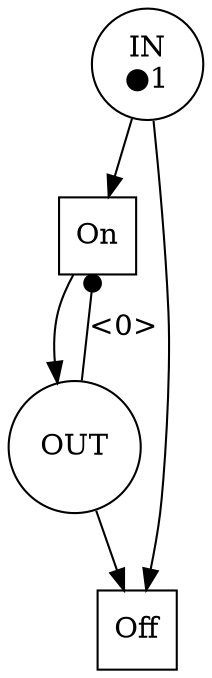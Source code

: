 /*
http://www.graphviz.org/doc/info/lang.html
*/

// Toggle switch Petri Net
digraph ToggleSwitchNet {

    /* Place Entities */
    {
        node [shape=circle]
        Pin [label="IN"+"\n●1"]
        Pout [label="OUT"]
    }
    /* Transition Entities */
    {
        node [shape=square]
        Ton [label="On"]
        Toff [label="Off"]
    }
    
    /* Relationships */
    Pin -> Ton
    Ton -> Pout
    Pout -> Ton [arrowhead=dot, label="<0>"]
    Pin -> Toff
    Pout -> Toff
}